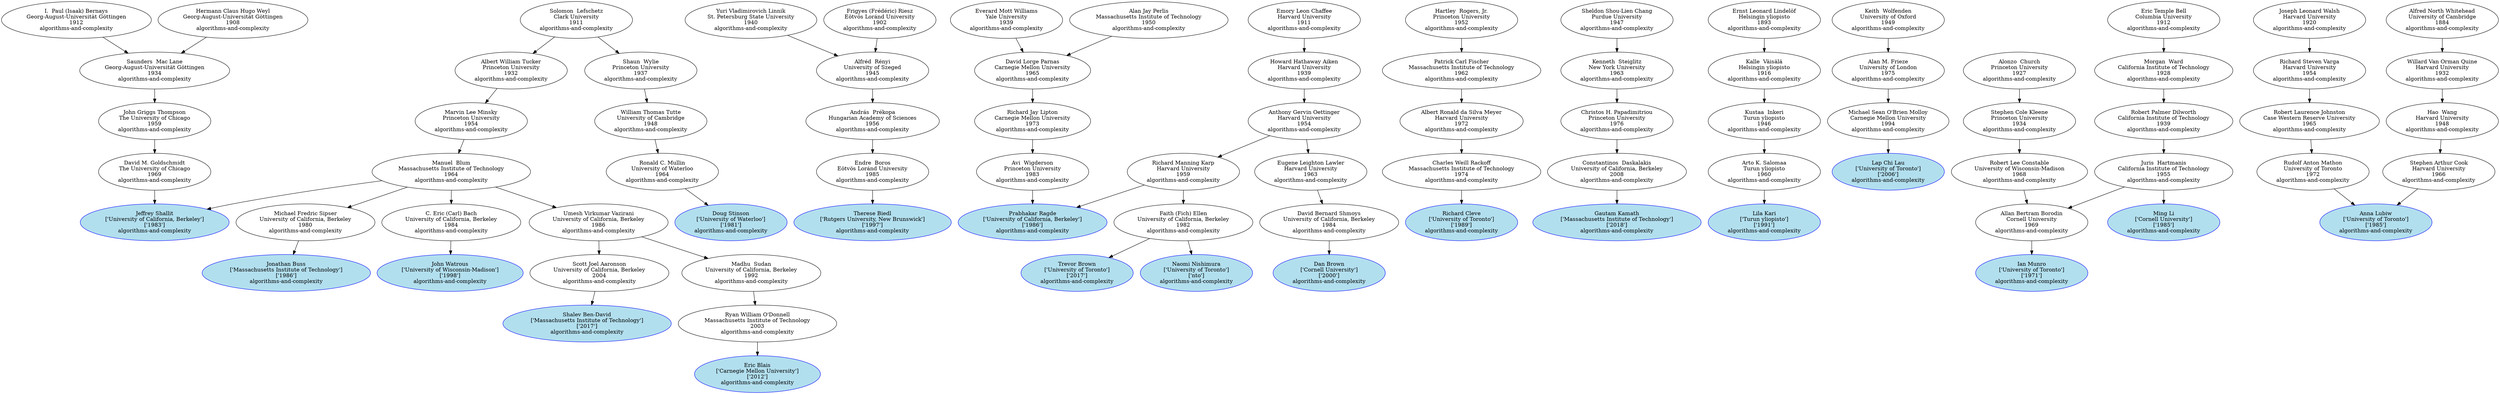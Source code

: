 digraph "Academic Genealogy for algorithms-and-complexity" {
	251553 [label="Shalev Ben-David
['Massachusetts Institute of Technology']
['2017']
algorithms-and-complexity" color=blue fillcolor=lightblue2 style=filled]
	96437 [label="Therese Biedl
['Rutgers University, New Brunswick']
['1997']
algorithms-and-complexity" color=blue fillcolor=lightblue2 style=filled]
	162538 [label="Eric Blais
['Carnegie Mellon University']
['2012']
algorithms-and-complexity" color=blue fillcolor=lightblue2 style=filled]
	45379 [label="Dan Brown
['Cornell University']
['2000']
algorithms-and-complexity" color=blue fillcolor=lightblue2 style=filled]
	252543 [label="Trevor Brown
['University of Toronto']
['2017']
algorithms-and-complexity" color=blue fillcolor=lightblue2 style=filled]
	65073 [label="Jonathan Buss
['Massachusetts Institute of Technology']
['1986']
algorithms-and-complexity" color=blue fillcolor=lightblue2 style=filled]
	81270 [label="Richard Cleve
['University of Toronto']
['1989']
algorithms-and-complexity" color=blue fillcolor=lightblue2 style=filled]
	264772 [label="Gautam Kamath
['Massachusetts Institute of Technology']
['2018']
algorithms-and-complexity" color=blue fillcolor=lightblue2 style=filled]
	20521 [label="Lila Kari
['Turun yliopisto']
['1991']
algorithms-and-complexity" color=blue fillcolor=lightblue2 style=filled]
	141559 [label="Lap Chi Lau
['University of Toronto']
['2006']
algorithms-and-complexity" color=blue fillcolor=lightblue2 style=filled]
	94793 [label="Ming Li
['Cornell University']
['1985']
algorithms-and-complexity" color=blue fillcolor=lightblue2 style=filled]
	65035 [label="Anna Lubiw
['University of Toronto']
['1985']
algorithms-and-complexity" color=blue fillcolor=lightblue2 style=filled]
	65036 [label="Ian Munro
['University of Toronto']
['1971']
algorithms-and-complexity" color=blue fillcolor=lightblue2 style=filled]
	66900 [label="Naomi Nishimura
['University of Toronto']
['nto']
algorithms-and-complexity" color=blue fillcolor=lightblue2 style=filled]
	66895 [label="Prabhakar Ragde
['University of California, Berkeley']
['1986']
algorithms-and-complexity" color=blue fillcolor=lightblue2 style=filled]
	31748 [label="Jeffrey Shallit
['University of California, Berkeley']
['1983']
algorithms-and-complexity" color=blue fillcolor=lightblue2 style=filled]
	33044 [label="Doug Stinson
['University of Waterloo']
['1981']
algorithms-and-complexity" color=blue fillcolor=lightblue2 style=filled]
	75330 [label="John Watrous
['University of Wisconsin-Madison']
['1998']
algorithms-and-complexity" color=blue fillcolor=lightblue2 style=filled]
	109495 [label="Scott Joel Aaronson
University of California, Berkeley
2004
algorithms-and-complexity"]
	96436 [label="Endre  Boros
Eötvös Loránd University
1985
algorithms-and-complexity"]
	76794 [label="Ryan William O'Donnell
Massachusetts Institute of Technology
2003
algorithms-and-complexity"]
	36705 [label="David Bernard Shmoys
University of California, Berkeley
1984
algorithms-and-complexity"]
	67145 [label="Faith (Fich) Ellen
University of California, Berkeley
1982
algorithms-and-complexity"]
	64971 [label="Michael Fredric Sipser
University of California, Berkeley
1980
algorithms-and-complexity"]
	81229 [label="Charles Weill Rackoff
Massachusetts Institute of Technology
1974
algorithms-and-complexity"]
	139732 [label="Constantinos  Daskalakis
University of California, Berkeley
2008
algorithms-and-complexity"]
	20493 [label="Arto K. Salomaa
Turun yliopisto
1960
algorithms-and-complexity"]
	40420 [label="Michael Sean O'Brien Molloy
Carnegie Mellon University
1994
algorithms-and-complexity"]
	10404 [label="Juris  Hartmanis
California Institute of Technology
1955
algorithms-and-complexity"]
	16108 [label="Rudolf Anton Mathon
University of Toronto
1972
algorithms-and-complexity"]
	14011 [label="Stephen Arthur Cook
Harvard University
1966
algorithms-and-complexity"]
	42043 [label="Allan Bertram Borodin
Cornell University
1969
algorithms-and-complexity"]
	82100 [label="Avi  Wigderson
Princeton University
1983
algorithms-and-complexity"]
	25275 [label="Richard Manning Karp
Harvard University
1959
algorithms-and-complexity"]
	13373 [label="Manuel  Blum
Massachusetts Institute of Technology
1964
algorithms-and-complexity"]
	6595 [label="David M. Goldschmidt
The University of Chicago
1969
algorithms-and-complexity"]
	33040 [label="Ronald C. Mullin
University of Waterloo
1964
algorithms-and-complexity"]
	11563 [label="C. Eric (Carl) Bach
University of California, Berkeley
1984
algorithms-and-complexity"]
	38686 [label="Umesh Virkumar Vazirani
University of California, Berkeley
1986
algorithms-and-complexity"]
	34817 [label="András  Prékopa
Hungarian Academy of Sciences
1956
algorithms-and-complexity"]
	72850 [label="Madhu  Sudan
University of California, Berkeley
1992
algorithms-and-complexity"]
	25276 [label="Eugene Leighton Lawler
Harvard University
1963
algorithms-and-complexity"]
	25184 [label="Albert Ronald da Silva Meyer
Harvard University
1972
algorithms-and-complexity"]
	46289 [label="Christos H. Papadimitriou
Princeton University
1976
algorithms-and-complexity"]
	20538 [label="Kustaa  Inkeri
Turun yliopisto
1946
algorithms-and-complexity"]
	40794 [label="Alan M. Frieze
University of London
1975
algorithms-and-complexity"]
	10395 [label="Robert Palmer Dilworth
California Institute of Technology
1939
algorithms-and-complexity"]
	44303 [label="Robert Laurence Johnston
Case Western Reserve University
1965
algorithms-and-complexity"]
	29869 [label="Hao  Wang
Harvard University
1948
algorithms-and-complexity"]
	9041 [label="Robert Lee Constable
University of Wisconsin-Madison
1968
algorithms-and-complexity"]
	69524 [label="Richard Jay Lipton
Carnegie Mellon University
1973
algorithms-and-complexity"]
	13305 [label="Anthony Gervin Oettinger
Harvard University
1954
algorithms-and-complexity"]
	6869 [label="Marvin Lee Minsky
Princeton University
1954
algorithms-and-complexity"]
	6488 [label="John Griggs Thompson
The University of Chicago
1959
algorithms-and-complexity"]
	15096 [label="William Thomas Tutte
University of Cambridge
1948
algorithms-and-complexity"]
	51155 [label="Alfréd  Rényi
University of Szeged
1945
algorithms-and-complexity"]
	13297 [label="Patrick Carl Fischer
Massachusetts Institute of Technology
1962
algorithms-and-complexity"]
	82018 [label="Kenneth  Steiglitz
New York University
1963
algorithms-and-complexity"]
	19460 [label="Kalle  Väisälä
Helsingin yliopisto
1916
algorithms-and-complexity"]
	76964 [label="Keith  Wolfenden
University of Oxford
1949
algorithms-and-complexity"]
	10385 [label="Morgan  Ward
California Institute of Technology
1928
algorithms-and-complexity"]
	2675 [label="Richard Steven Varga
Harvard University
1954
algorithms-and-complexity"]
	73831 [label="Willard Van Orman Quine
Harvard University
1932
algorithms-and-complexity"]
	8012 [label="Stephen Cole Kleene
Princeton University
1934
algorithms-and-complexity"]
	86340 [label="David Lorge Parnas
Carnegie Mellon University
1965
algorithms-and-complexity"]
	18953 [label="Howard Hathaway Aiken
Harvard University
1939
algorithms-and-complexity"]
	8581 [label="Albert William Tucker
Princeton University
1932
algorithms-and-complexity"]
	834 [label="Saunders  Mac Lane
Georg-August-Universität Göttingen
1934
algorithms-and-complexity"]
	1406 [label="Shaun  Wylie
Princeton University
1937
algorithms-and-complexity"]
	44401 [label="Yuri Vladimirovich Linnik
St. Petersburg State University
1940
algorithms-and-complexity"]
	11321 [label="Frigyes (Frédéric) Riesz
Eötvös Loránd University
1902
algorithms-and-complexity"]
	8021 [label="Hartley  Rogers, Jr.
Princeton University
1952
algorithms-and-complexity"]
	98916 [label="Sheldon Shou-Lien Chang
Purdue University
1947
algorithms-and-complexity"]
	782 [label="Ernst Leonard Lindelöf
Helsingin yliopisto
1893
algorithms-and-complexity"]
	7868 [label="Eric Temple Bell
Columbia University
1912
algorithms-and-complexity"]
	4929 [label="Joseph Leonard Walsh
Harvard University
1920
algorithms-and-complexity"]
	78732 [label="Alfred North Whitehead
University of Cambridge
1884
algorithms-and-complexity"]
	8011 [label="Alonzo  Church
Princeton University
1927
algorithms-and-complexity"]
	90571 [label="Everard Mott Williams
Yale University
1939
algorithms-and-complexity"]
	13112 [label="Alan Jay Perlis
Massachusetts Institute of Technology
1950
algorithms-and-complexity"]
	25248 [label="Emory Leon Chaffee
Harvard University
1911
algorithms-and-complexity"]
	7461 [label="Solomon  Lefschetz
Clark University
1911
algorithms-and-complexity"]
	7863 [label="I.  Paul (Isaak) Bernays
Georg-August-Universität Göttingen
1912
algorithms-and-complexity"]
	7373 [label="Hermann Claus Hugo Weyl
Georg-August-Universität Göttingen
1908
algorithms-and-complexity"]
	109495 -> 251553
	96436 -> 96437
	76794 -> 162538
	36705 -> 45379
	67145 -> 252543
	64971 -> 65073
	81229 -> 81270
	139732 -> 264772
	20493 -> 20521
	40420 -> 141559
	10404 -> 94793
	16108 -> 65035
	14011 -> 65035
	42043 -> 65036
	67145 -> 66900
	82100 -> 66895
	25275 -> 66895
	13373 -> 31748
	6595 -> 31748
	33040 -> 33044
	11563 -> 75330
	38686 -> 109495
	34817 -> 96436
	72850 -> 76794
	25276 -> 36705
	25275 -> 67145
	13373 -> 64971
	25184 -> 81229
	46289 -> 139732
	20538 -> 20493
	40794 -> 40420
	10395 -> 10404
	44303 -> 16108
	29869 -> 14011
	9041 -> 42043
	10404 -> 42043
	69524 -> 82100
	13305 -> 25275
	6869 -> 13373
	6488 -> 6595
	15096 -> 33040
	13373 -> 11563
	13373 -> 38686
	51155 -> 34817
	38686 -> 72850
	13305 -> 25276
	13297 -> 25184
	82018 -> 46289
	19460 -> 20538
	76964 -> 40794
	10385 -> 10395
	2675 -> 44303
	73831 -> 29869
	8012 -> 9041
	86340 -> 69524
	18953 -> 13305
	8581 -> 6869
	834 -> 6488
	1406 -> 15096
	44401 -> 51155
	11321 -> 51155
	8021 -> 13297
	98916 -> 82018
	782 -> 19460
	7868 -> 10385
	4929 -> 2675
	78732 -> 73831
	8011 -> 8012
	90571 -> 86340
	13112 -> 86340
	25248 -> 18953
	7461 -> 8581
	7863 -> 834
	7373 -> 834
	7461 -> 1406
}
